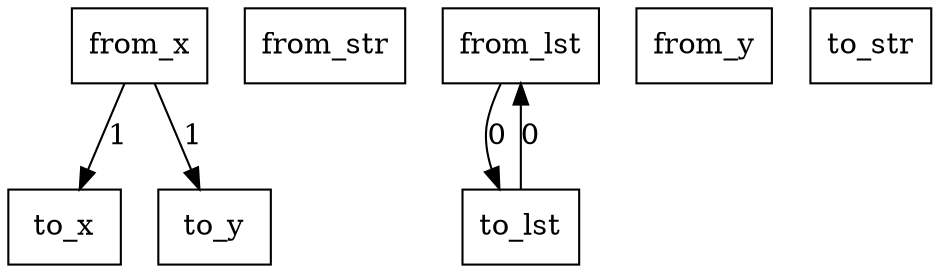 digraph {
    graph [rankdir=TB
          ,bgcolor=transparent];
    node [shape=box
         ,fillcolor=white
         ,style=filled];
    0 [label=<from_x>];
    1 [label=<from_str>];
    2 [label=<from_lst>];
    3 [label=<from_y>];
    4 [label=<to_x>];
    5 [label=<to_str>];
    6 [label=<to_lst>];
    7 [label=<to_y>];
    0 -> 4 [label=1];
    0 -> 7 [label=1];
    2 -> 6 [label=0];
    6 -> 2 [label=0];
}